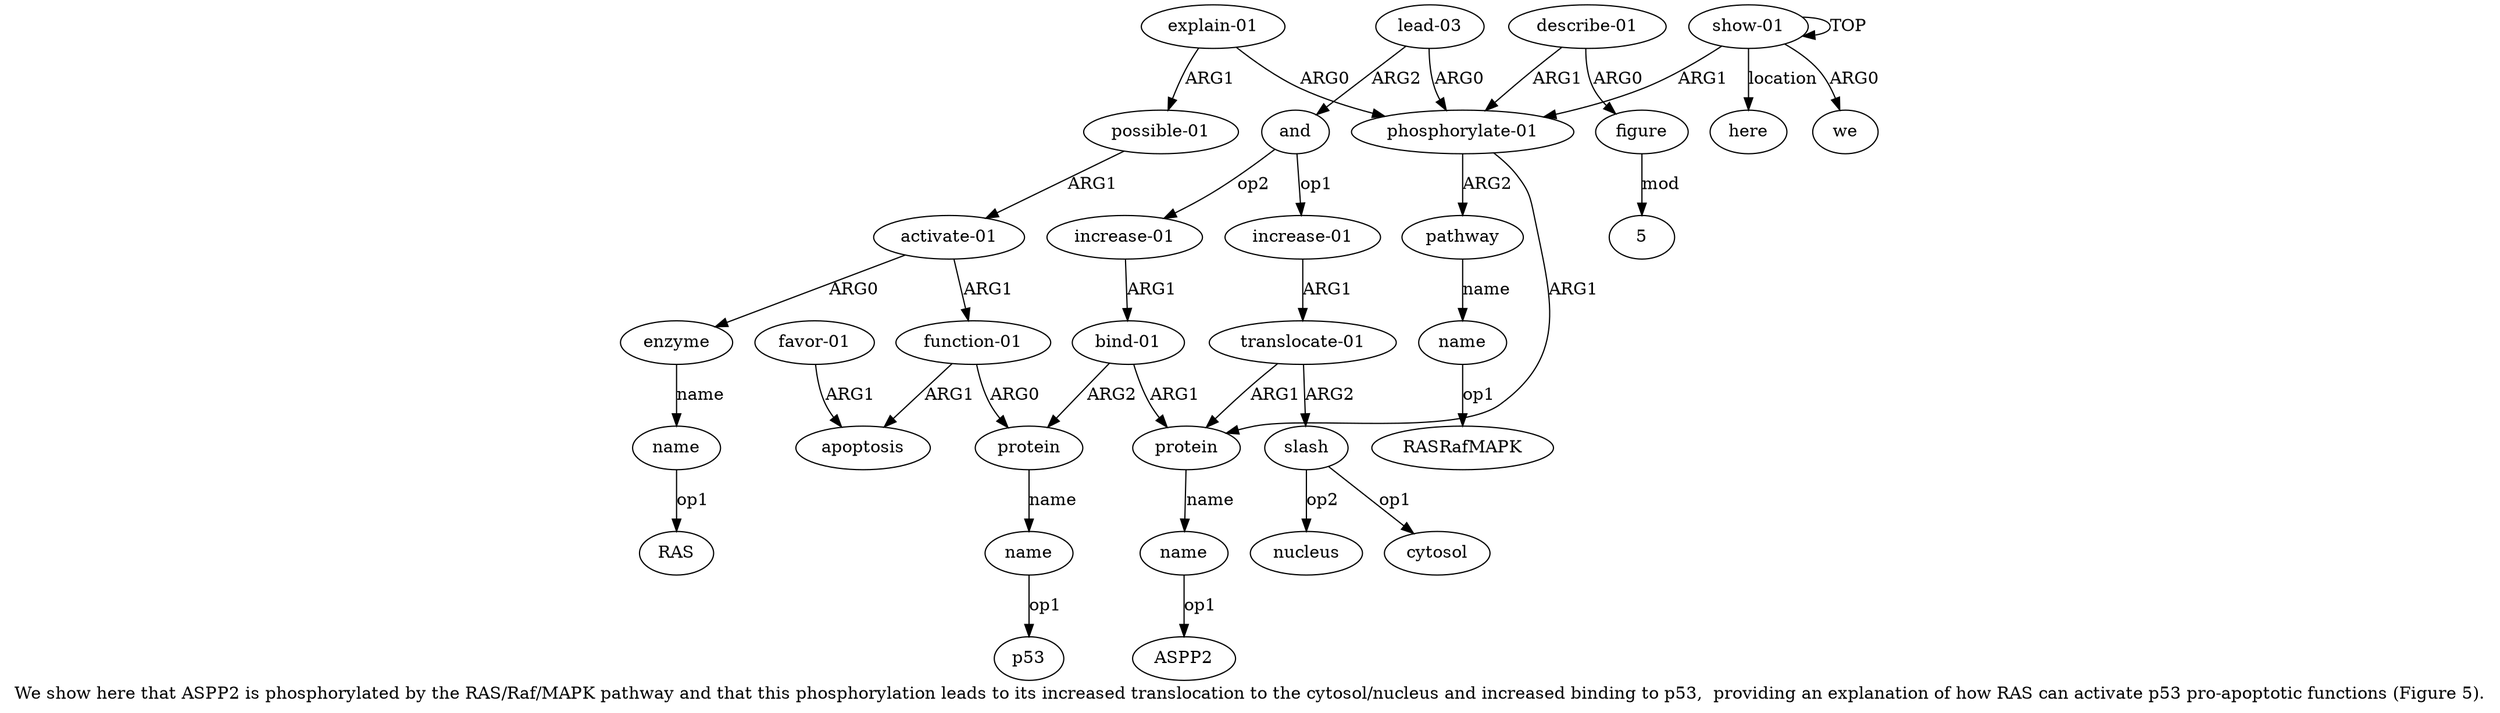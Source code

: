 digraph  {
	graph [label="We show here that ASPP2 is phosphorylated by the RAS/Raf/MAPK pathway and that this phosphorylation leads to its increased translocation \
to the cytosol/nucleus and increased binding to p53,  providing an explanation of how RAS can activate p53 pro-apoptotic functions (\
Figure 5)."];
	node [label="\N"];
	a20	 [color=black,
		gold_ind=20,
		gold_label="activate-01",
		label="activate-01",
		test_ind=20,
		test_label="activate-01"];
	a21	 [color=black,
		gold_ind=21,
		gold_label=enzyme,
		label=enzyme,
		test_ind=21,
		test_label=enzyme];
	a20 -> a21 [key=0,
	color=black,
	gold_label=ARG0,
	label=ARG0,
	test_label=ARG0];
a23 [color=black,
	gold_ind=23,
	gold_label="function-01",
	label="function-01",
	test_ind=23,
	test_label="function-01"];
a20 -> a23 [key=0,
color=black,
gold_label=ARG1,
label=ARG1,
test_label=ARG1];
a22 [color=black,
gold_ind=22,
gold_label=name,
label=name,
test_ind=22,
test_label=name];
a21 -> a22 [key=0,
color=black,
gold_label=name,
label=name,
test_label=name];
"a22 RAS" [color=black,
gold_ind=-1,
gold_label=RAS,
label=RAS,
test_ind=-1,
test_label=RAS];
a22 -> "a22 RAS" [key=0,
color=black,
gold_label=op1,
label=op1,
test_label=op1];
a24 [color=black,
gold_ind=24,
gold_label=apoptosis,
label=apoptosis,
test_ind=24,
test_label=apoptosis];
a23 -> a24 [key=0,
color=black,
gold_label=ARG1,
label=ARG1,
test_label=ARG1];
a16 [color=black,
gold_ind=16,
gold_label=protein,
label=protein,
test_ind=16,
test_label=protein];
a23 -> a16 [key=0,
color=black,
gold_label=ARG0,
label=ARG0,
test_label=ARG0];
a25 [color=black,
gold_ind=25,
gold_label="favor-01",
label="favor-01",
test_ind=25,
test_label="favor-01"];
a25 -> a24 [key=0,
color=black,
gold_label=ARG1,
label=ARG1,
test_label=ARG1];
a26 [color=black,
gold_ind=26,
gold_label="describe-01",
label="describe-01",
test_ind=26,
test_label="describe-01"];
a27 [color=black,
gold_ind=27,
gold_label=figure,
label=figure,
test_ind=27,
test_label=figure];
a26 -> a27 [key=0,
color=black,
gold_label=ARG0,
label=ARG0,
test_label=ARG0];
a2 [color=black,
gold_ind=2,
gold_label="phosphorylate-01",
label="phosphorylate-01",
test_ind=2,
test_label="phosphorylate-01"];
a26 -> a2 [key=0,
color=black,
gold_label=ARG1,
label=ARG1,
test_label=ARG1];
"a27 5" [color=black,
gold_ind=-1,
gold_label=5,
label=5,
test_ind=-1,
test_label=5];
a27 -> "a27 5" [key=0,
color=black,
gold_label=mod,
label=mod,
test_label=mod];
a28 [color=black,
gold_ind=28,
gold_label=here,
label=here,
test_ind=28,
test_label=here];
"a4 ASPP2" [color=black,
gold_ind=-1,
gold_label=ASPP2,
label=ASPP2,
test_ind=-1,
test_label=ASPP2];
a15 [color=black,
gold_ind=15,
gold_label="bind-01",
label="bind-01",
test_ind=15,
test_label="bind-01"];
a15 -> a16 [key=0,
color=black,
gold_label=ARG2,
label=ARG2,
test_label=ARG2];
a3 [color=black,
gold_ind=3,
gold_label=protein,
label=protein,
test_ind=3,
test_label=protein];
a15 -> a3 [key=0,
color=black,
gold_label=ARG1,
label=ARG1,
test_label=ARG1];
a14 [color=black,
gold_ind=14,
gold_label="increase-01",
label="increase-01",
test_ind=14,
test_label="increase-01"];
a14 -> a15 [key=0,
color=black,
gold_label=ARG1,
label=ARG1,
test_label=ARG1];
a17 [color=black,
gold_ind=17,
gold_label=name,
label=name,
test_ind=17,
test_label=name];
"a17 p53" [color=black,
gold_ind=-1,
gold_label=p53,
label=p53,
test_ind=-1,
test_label=p53];
a17 -> "a17 p53" [key=0,
color=black,
gold_label=op1,
label=op1,
test_label=op1];
a16 -> a17 [key=0,
color=black,
gold_label=name,
label=name,
test_label=name];
a11 [color=black,
gold_ind=11,
gold_label=slash,
label=slash,
test_ind=11,
test_label=slash];
a13 [color=black,
gold_ind=13,
gold_label=nucleus,
label=nucleus,
test_ind=13,
test_label=nucleus];
a11 -> a13 [key=0,
color=black,
gold_label=op2,
label=op2,
test_label=op2];
a12 [color=black,
gold_ind=12,
gold_label=cytosol,
label=cytosol,
test_ind=12,
test_label=cytosol];
a11 -> a12 [key=0,
color=black,
gold_label=op1,
label=op1,
test_label=op1];
a10 [color=black,
gold_ind=10,
gold_label="translocate-01",
label="translocate-01",
test_ind=10,
test_label="translocate-01"];
a10 -> a11 [key=0,
color=black,
gold_label=ARG2,
label=ARG2,
test_label=ARG2];
a10 -> a3 [key=0,
color=black,
gold_label=ARG1,
label=ARG1,
test_label=ARG1];
a19 [color=black,
gold_ind=19,
gold_label="possible-01",
label="possible-01",
test_ind=19,
test_label="possible-01"];
a19 -> a20 [key=0,
color=black,
gold_label=ARG1,
label=ARG1,
test_label=ARG1];
a18 [color=black,
gold_ind=18,
gold_label="explain-01",
label="explain-01",
test_ind=18,
test_label="explain-01"];
a18 -> a19 [key=0,
color=black,
gold_label=ARG1,
label=ARG1,
test_label=ARG1];
a18 -> a2 [key=0,
color=black,
gold_label=ARG0,
label=ARG0,
test_label=ARG0];
a1 [color=black,
gold_ind=1,
gold_label=we,
label=we,
test_ind=1,
test_label=we];
a0 [color=black,
gold_ind=0,
gold_label="show-01",
label="show-01",
test_ind=0,
test_label="show-01"];
a0 -> a28 [key=0,
color=black,
gold_label=location,
label=location,
test_label=location];
a0 -> a1 [key=0,
color=black,
gold_label=ARG0,
label=ARG0,
test_label=ARG0];
a0 -> a0 [key=0,
color=black,
gold_label=TOP,
label=TOP,
test_label=TOP];
a0 -> a2 [key=0,
color=black,
gold_label=ARG1,
label=ARG1,
test_label=ARG1];
a4 [color=black,
gold_ind=4,
gold_label=name,
label=name,
test_ind=4,
test_label=name];
a3 -> a4 [key=0,
color=black,
gold_label=name,
label=name,
test_label=name];
a2 -> a3 [key=0,
color=black,
gold_label=ARG1,
label=ARG1,
test_label=ARG1];
a5 [color=black,
gold_ind=5,
gold_label=pathway,
label=pathway,
test_ind=5,
test_label=pathway];
a2 -> a5 [key=0,
color=black,
gold_label=ARG2,
label=ARG2,
test_label=ARG2];
a6 [color=black,
gold_ind=6,
gold_label=name,
label=name,
test_ind=6,
test_label=name];
a5 -> a6 [key=0,
color=black,
gold_label=name,
label=name,
test_label=name];
a4 -> "a4 ASPP2" [key=0,
color=black,
gold_label=op1,
label=op1,
test_label=op1];
a7 [color=black,
gold_ind=7,
gold_label="lead-03",
label="lead-03",
test_ind=7,
test_label="lead-03"];
a7 -> a2 [key=0,
color=black,
gold_label=ARG0,
label=ARG0,
test_label=ARG0];
a8 [color=black,
gold_ind=8,
gold_label=and,
label=and,
test_ind=8,
test_label=and];
a7 -> a8 [key=0,
color=black,
gold_label=ARG2,
label=ARG2,
test_label=ARG2];
"a6 RASRafMAPK" [color=black,
gold_ind=-1,
gold_label=RASRafMAPK,
label=RASRafMAPK,
test_ind=-1,
test_label=RASRafMAPK];
a6 -> "a6 RASRafMAPK" [key=0,
color=black,
gold_label=op1,
label=op1,
test_label=op1];
a9 [color=black,
gold_ind=9,
gold_label="increase-01",
label="increase-01",
test_ind=9,
test_label="increase-01"];
a9 -> a10 [key=0,
color=black,
gold_label=ARG1,
label=ARG1,
test_label=ARG1];
a8 -> a14 [key=0,
color=black,
gold_label=op2,
label=op2,
test_label=op2];
a8 -> a9 [key=0,
color=black,
gold_label=op1,
label=op1,
test_label=op1];
}
